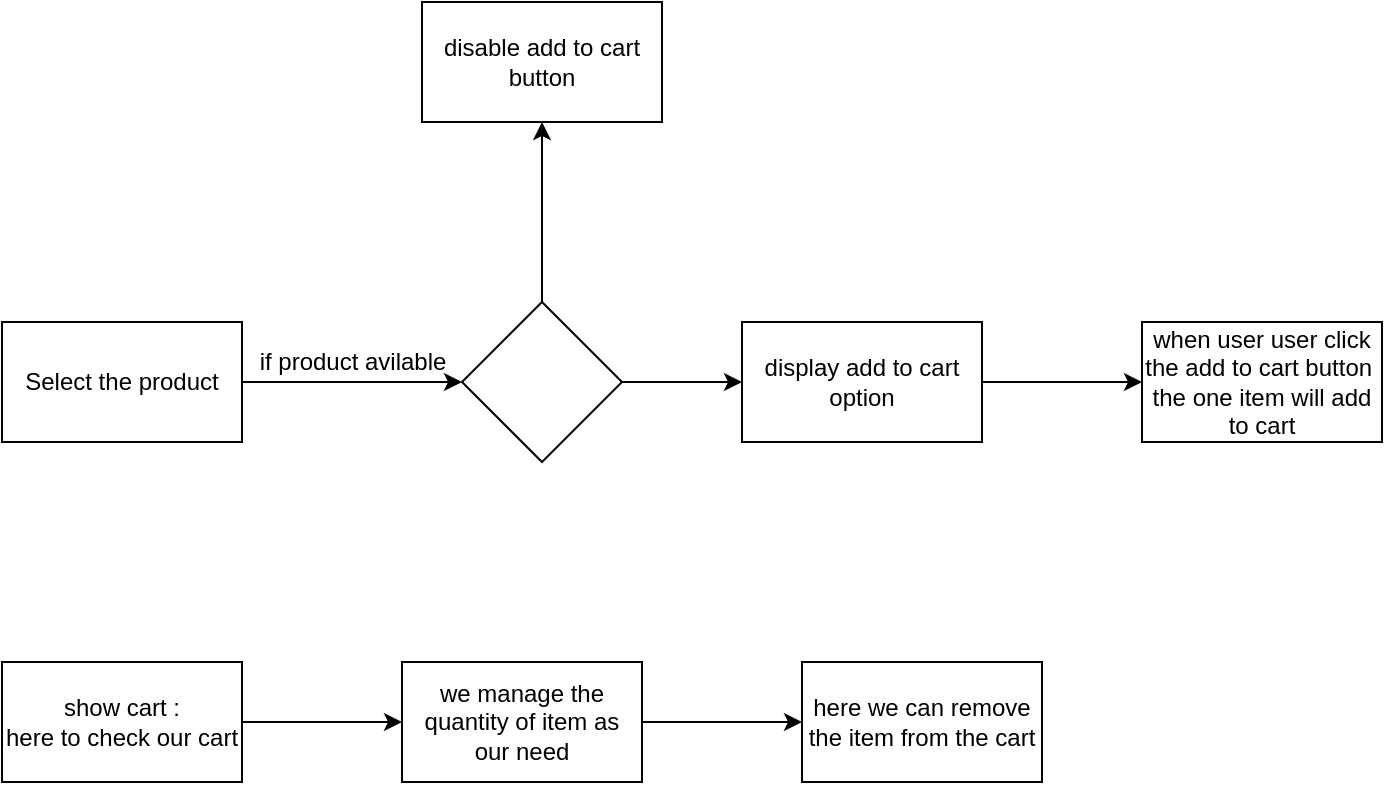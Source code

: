 <mxfile version="17.1.2" type="device"><diagram id="0WBDmg46E6xAT5V0x5Ld" name="Page-1"><mxGraphModel dx="1210" dy="637" grid="1" gridSize="10" guides="1" tooltips="1" connect="1" arrows="1" fold="1" page="1" pageScale="1" pageWidth="850" pageHeight="1100" math="0" shadow="0"><root><mxCell id="0"/><mxCell id="1" parent="0"/><mxCell id="k7btOwWWAraTztSSpPSj-6" style="edgeStyle=orthogonalEdgeStyle;rounded=0;orthogonalLoop=1;jettySize=auto;html=1;entryX=0;entryY=0.5;entryDx=0;entryDy=0;" edge="1" parent="1" source="k7btOwWWAraTztSSpPSj-1" target="k7btOwWWAraTztSSpPSj-4"><mxGeometry relative="1" as="geometry"/></mxCell><mxCell id="k7btOwWWAraTztSSpPSj-1" value="Select the product" style="rounded=0;whiteSpace=wrap;html=1;" vertex="1" parent="1"><mxGeometry x="30" y="230" width="120" height="60" as="geometry"/></mxCell><mxCell id="k7btOwWWAraTztSSpPSj-9" value="" style="edgeStyle=orthogonalEdgeStyle;rounded=0;orthogonalLoop=1;jettySize=auto;html=1;" edge="1" parent="1" source="k7btOwWWAraTztSSpPSj-4" target="k7btOwWWAraTztSSpPSj-8"><mxGeometry relative="1" as="geometry"/></mxCell><mxCell id="k7btOwWWAraTztSSpPSj-11" value="" style="edgeStyle=orthogonalEdgeStyle;rounded=0;orthogonalLoop=1;jettySize=auto;html=1;" edge="1" parent="1" source="k7btOwWWAraTztSSpPSj-4" target="k7btOwWWAraTztSSpPSj-10"><mxGeometry relative="1" as="geometry"/></mxCell><mxCell id="k7btOwWWAraTztSSpPSj-4" value="" style="rhombus;whiteSpace=wrap;html=1;" vertex="1" parent="1"><mxGeometry x="260" y="220" width="80" height="80" as="geometry"/></mxCell><mxCell id="k7btOwWWAraTztSSpPSj-7" value="if product avilable" style="text;html=1;align=center;verticalAlign=middle;resizable=0;points=[];autosize=1;strokeColor=none;fillColor=none;" vertex="1" parent="1"><mxGeometry x="150" y="240" width="110" height="20" as="geometry"/></mxCell><mxCell id="k7btOwWWAraTztSSpPSj-13" value="" style="edgeStyle=orthogonalEdgeStyle;rounded=0;orthogonalLoop=1;jettySize=auto;html=1;" edge="1" parent="1" source="k7btOwWWAraTztSSpPSj-8" target="k7btOwWWAraTztSSpPSj-12"><mxGeometry relative="1" as="geometry"/></mxCell><mxCell id="k7btOwWWAraTztSSpPSj-8" value="display add to cart option" style="whiteSpace=wrap;html=1;" vertex="1" parent="1"><mxGeometry x="400" y="230" width="120" height="60" as="geometry"/></mxCell><mxCell id="k7btOwWWAraTztSSpPSj-10" value="disable add to cart button" style="whiteSpace=wrap;html=1;" vertex="1" parent="1"><mxGeometry x="240" y="70" width="120" height="60" as="geometry"/></mxCell><mxCell id="k7btOwWWAraTztSSpPSj-12" value="when user user click the add to cart button&amp;nbsp;&lt;br&gt;the one item will add to cart" style="whiteSpace=wrap;html=1;" vertex="1" parent="1"><mxGeometry x="600" y="230" width="120" height="60" as="geometry"/></mxCell><mxCell id="k7btOwWWAraTztSSpPSj-16" value="" style="edgeStyle=orthogonalEdgeStyle;rounded=0;orthogonalLoop=1;jettySize=auto;html=1;" edge="1" parent="1" source="k7btOwWWAraTztSSpPSj-14" target="k7btOwWWAraTztSSpPSj-15"><mxGeometry relative="1" as="geometry"/></mxCell><mxCell id="k7btOwWWAraTztSSpPSj-14" value="show cart :&lt;br&gt;here to check our cart" style="rounded=0;whiteSpace=wrap;html=1;" vertex="1" parent="1"><mxGeometry x="30" y="400" width="120" height="60" as="geometry"/></mxCell><mxCell id="k7btOwWWAraTztSSpPSj-18" value="" style="edgeStyle=orthogonalEdgeStyle;rounded=0;orthogonalLoop=1;jettySize=auto;html=1;" edge="1" parent="1" source="k7btOwWWAraTztSSpPSj-15" target="k7btOwWWAraTztSSpPSj-17"><mxGeometry relative="1" as="geometry"/></mxCell><mxCell id="k7btOwWWAraTztSSpPSj-15" value="we manage the quantity of item as our need" style="whiteSpace=wrap;html=1;rounded=0;" vertex="1" parent="1"><mxGeometry x="230" y="400" width="120" height="60" as="geometry"/></mxCell><mxCell id="k7btOwWWAraTztSSpPSj-17" value="here we can remove the item from the cart" style="whiteSpace=wrap;html=1;rounded=0;" vertex="1" parent="1"><mxGeometry x="430" y="400" width="120" height="60" as="geometry"/></mxCell></root></mxGraphModel></diagram></mxfile>
